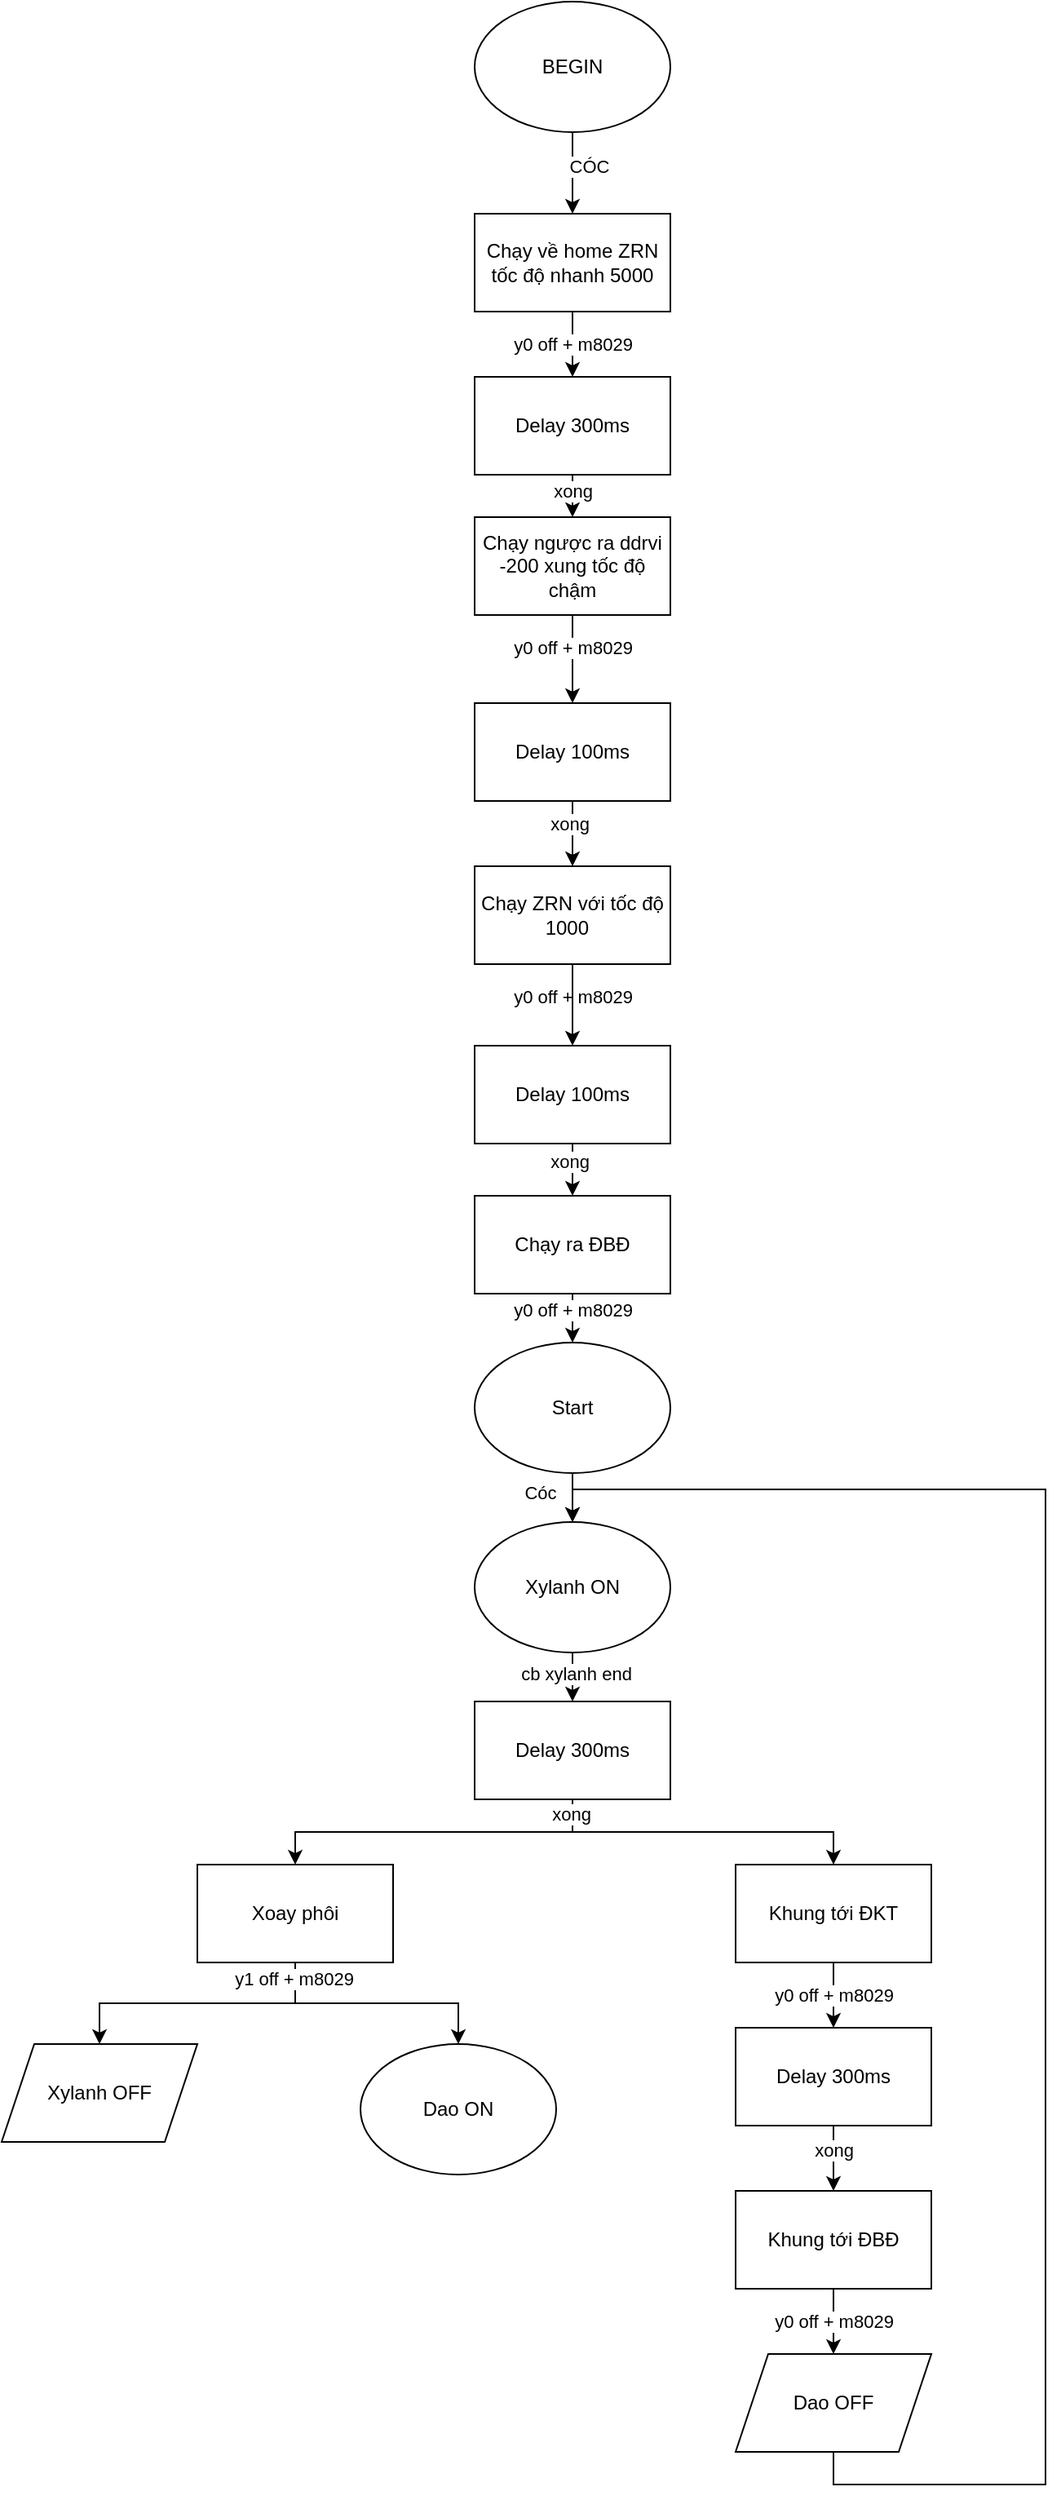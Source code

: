 <mxfile version="22.1.17" type="github">
  <diagram name="Trang-1" id="l8FViiu8K-7eQ-mZq5Jh">
    <mxGraphModel dx="2100" dy="1044" grid="1" gridSize="10" guides="1" tooltips="1" connect="1" arrows="1" fold="1" page="1" pageScale="1" pageWidth="827" pageHeight="1169" math="0" shadow="0">
      <root>
        <mxCell id="0" />
        <mxCell id="1" parent="0" />
        <mxCell id="Z-SygsTQ235CpJZ-xcj7-3" style="edgeStyle=orthogonalEdgeStyle;rounded=0;orthogonalLoop=1;jettySize=auto;html=1;exitX=0.5;exitY=1;exitDx=0;exitDy=0;entryX=0.5;entryY=0;entryDx=0;entryDy=0;" edge="1" parent="1" source="Z-SygsTQ235CpJZ-xcj7-5" target="Z-SygsTQ235CpJZ-xcj7-7">
          <mxGeometry relative="1" as="geometry" />
        </mxCell>
        <mxCell id="Z-SygsTQ235CpJZ-xcj7-4" value="CÓC" style="edgeLabel;html=1;align=center;verticalAlign=middle;resizable=0;points=[];" connectable="0" vertex="1" parent="Z-SygsTQ235CpJZ-xcj7-3">
          <mxGeometry x="-0.303" y="1" relative="1" as="geometry">
            <mxPoint x="9" y="3" as="offset" />
          </mxGeometry>
        </mxCell>
        <mxCell id="Z-SygsTQ235CpJZ-xcj7-5" value="BEGIN" style="ellipse;whiteSpace=wrap;html=1;" vertex="1" parent="1">
          <mxGeometry x="320" y="40" width="120" height="80" as="geometry" />
        </mxCell>
        <mxCell id="Z-SygsTQ235CpJZ-xcj7-6" style="edgeStyle=orthogonalEdgeStyle;rounded=0;orthogonalLoop=1;jettySize=auto;html=1;exitX=0.5;exitY=1;exitDx=0;exitDy=0;entryX=0.5;entryY=0;entryDx=0;entryDy=0;" edge="1" parent="1" source="Z-SygsTQ235CpJZ-xcj7-7" target="Z-SygsTQ235CpJZ-xcj7-47">
          <mxGeometry relative="1" as="geometry" />
        </mxCell>
        <mxCell id="Z-SygsTQ235CpJZ-xcj7-7" value="Chạy về home ZRN&lt;br&gt;tốc độ nhanh 5000" style="rounded=0;whiteSpace=wrap;html=1;" vertex="1" parent="1">
          <mxGeometry x="320" y="170" width="120" height="60" as="geometry" />
        </mxCell>
        <mxCell id="Z-SygsTQ235CpJZ-xcj7-8" style="edgeStyle=orthogonalEdgeStyle;rounded=0;orthogonalLoop=1;jettySize=auto;html=1;exitX=0.5;exitY=1;exitDx=0;exitDy=0;entryX=0.5;entryY=0;entryDx=0;entryDy=0;" edge="1" parent="1" source="Z-SygsTQ235CpJZ-xcj7-9" target="Z-SygsTQ235CpJZ-xcj7-51">
          <mxGeometry relative="1" as="geometry" />
        </mxCell>
        <mxCell id="Z-SygsTQ235CpJZ-xcj7-9" value="Chạy ngược ra ddrvi -200 xung tốc độ chậm" style="rounded=0;whiteSpace=wrap;html=1;" vertex="1" parent="1">
          <mxGeometry x="320" y="356" width="120" height="60" as="geometry" />
        </mxCell>
        <mxCell id="Z-SygsTQ235CpJZ-xcj7-10" style="edgeStyle=orthogonalEdgeStyle;rounded=0;orthogonalLoop=1;jettySize=auto;html=1;exitX=0.5;exitY=1;exitDx=0;exitDy=0;entryX=0.5;entryY=0;entryDx=0;entryDy=0;" edge="1" parent="1" source="Z-SygsTQ235CpJZ-xcj7-53" target="Z-SygsTQ235CpJZ-xcj7-14">
          <mxGeometry relative="1" as="geometry" />
        </mxCell>
        <mxCell id="Z-SygsTQ235CpJZ-xcj7-11" value="xong" style="edgeLabel;html=1;align=center;verticalAlign=middle;resizable=0;points=[];" connectable="0" vertex="1" parent="Z-SygsTQ235CpJZ-xcj7-10">
          <mxGeometry x="-0.25" y="-2" relative="1" as="geometry">
            <mxPoint y="-1" as="offset" />
          </mxGeometry>
        </mxCell>
        <mxCell id="Z-SygsTQ235CpJZ-xcj7-12" value="Chạy ZRN với tốc độ 1000&amp;nbsp;&amp;nbsp;" style="rounded=0;whiteSpace=wrap;html=1;" vertex="1" parent="1">
          <mxGeometry x="320" y="570" width="120" height="60" as="geometry" />
        </mxCell>
        <mxCell id="Z-SygsTQ235CpJZ-xcj7-13" style="edgeStyle=orthogonalEdgeStyle;rounded=0;orthogonalLoop=1;jettySize=auto;html=1;exitX=0.5;exitY=1;exitDx=0;exitDy=0;entryX=0.5;entryY=0;entryDx=0;entryDy=0;" edge="1" parent="1" source="Z-SygsTQ235CpJZ-xcj7-14" target="Z-SygsTQ235CpJZ-xcj7-17">
          <mxGeometry relative="1" as="geometry" />
        </mxCell>
        <mxCell id="Z-SygsTQ235CpJZ-xcj7-14" value="Chạy ra ĐBĐ" style="rounded=0;whiteSpace=wrap;html=1;" vertex="1" parent="1">
          <mxGeometry x="320" y="772" width="120" height="60" as="geometry" />
        </mxCell>
        <mxCell id="Z-SygsTQ235CpJZ-xcj7-15" style="edgeStyle=orthogonalEdgeStyle;rounded=0;orthogonalLoop=1;jettySize=auto;html=1;exitX=0.5;exitY=1;exitDx=0;exitDy=0;entryX=0.5;entryY=0;entryDx=0;entryDy=0;" edge="1" parent="1" source="Z-SygsTQ235CpJZ-xcj7-17" target="Z-SygsTQ235CpJZ-xcj7-20">
          <mxGeometry relative="1" as="geometry" />
        </mxCell>
        <mxCell id="Z-SygsTQ235CpJZ-xcj7-16" value="Cóc" style="edgeLabel;html=1;align=center;verticalAlign=middle;resizable=0;points=[];" connectable="0" vertex="1" parent="Z-SygsTQ235CpJZ-xcj7-15">
          <mxGeometry x="-0.197" y="-2" relative="1" as="geometry">
            <mxPoint x="-18" as="offset" />
          </mxGeometry>
        </mxCell>
        <mxCell id="Z-SygsTQ235CpJZ-xcj7-17" value="Start" style="ellipse;whiteSpace=wrap;html=1;" vertex="1" parent="1">
          <mxGeometry x="320" y="862" width="120" height="80" as="geometry" />
        </mxCell>
        <mxCell id="Z-SygsTQ235CpJZ-xcj7-18" style="edgeStyle=orthogonalEdgeStyle;rounded=0;orthogonalLoop=1;jettySize=auto;html=1;exitX=0.5;exitY=1;exitDx=0;exitDy=0;entryX=0.5;entryY=0;entryDx=0;entryDy=0;" edge="1" parent="1" source="Z-SygsTQ235CpJZ-xcj7-20" target="Z-SygsTQ235CpJZ-xcj7-24">
          <mxGeometry relative="1" as="geometry" />
        </mxCell>
        <mxCell id="Z-SygsTQ235CpJZ-xcj7-19" value="cb xylanh end" style="edgeLabel;html=1;align=center;verticalAlign=middle;resizable=0;points=[];" connectable="0" vertex="1" parent="Z-SygsTQ235CpJZ-xcj7-18">
          <mxGeometry x="-0.168" y="2" relative="1" as="geometry">
            <mxPoint as="offset" />
          </mxGeometry>
        </mxCell>
        <mxCell id="Z-SygsTQ235CpJZ-xcj7-20" value="Xylanh ON" style="ellipse;whiteSpace=wrap;html=1;" vertex="1" parent="1">
          <mxGeometry x="320" y="972" width="120" height="80" as="geometry" />
        </mxCell>
        <mxCell id="Z-SygsTQ235CpJZ-xcj7-21" style="edgeStyle=orthogonalEdgeStyle;rounded=0;orthogonalLoop=1;jettySize=auto;html=1;exitX=0.5;exitY=1;exitDx=0;exitDy=0;entryX=0.5;entryY=0;entryDx=0;entryDy=0;" edge="1" parent="1" source="Z-SygsTQ235CpJZ-xcj7-24" target="Z-SygsTQ235CpJZ-xcj7-29">
          <mxGeometry relative="1" as="geometry" />
        </mxCell>
        <mxCell id="Z-SygsTQ235CpJZ-xcj7-22" style="edgeStyle=orthogonalEdgeStyle;rounded=0;orthogonalLoop=1;jettySize=auto;html=1;exitX=0.5;exitY=1;exitDx=0;exitDy=0;entryX=0.5;entryY=0;entryDx=0;entryDy=0;" edge="1" parent="1" source="Z-SygsTQ235CpJZ-xcj7-24" target="Z-SygsTQ235CpJZ-xcj7-31">
          <mxGeometry relative="1" as="geometry" />
        </mxCell>
        <mxCell id="Z-SygsTQ235CpJZ-xcj7-23" value="xong" style="edgeLabel;html=1;align=center;verticalAlign=middle;resizable=0;points=[];" connectable="0" vertex="1" parent="Z-SygsTQ235CpJZ-xcj7-22">
          <mxGeometry x="-0.911" y="-1" relative="1" as="geometry">
            <mxPoint as="offset" />
          </mxGeometry>
        </mxCell>
        <mxCell id="Z-SygsTQ235CpJZ-xcj7-24" value="Delay 300ms" style="rounded=0;whiteSpace=wrap;html=1;" vertex="1" parent="1">
          <mxGeometry x="320" y="1082" width="120" height="60" as="geometry" />
        </mxCell>
        <mxCell id="Z-SygsTQ235CpJZ-xcj7-25" value="y0 off + m8029" style="edgeLabel;html=1;align=center;verticalAlign=middle;resizable=0;points=[];" connectable="0" vertex="1" parent="1">
          <mxGeometry x="380" y="436.001" as="geometry" />
        </mxCell>
        <mxCell id="Z-SygsTQ235CpJZ-xcj7-26" value="y0 off + m8029" style="edgeLabel;html=1;align=center;verticalAlign=middle;resizable=0;points=[];" connectable="0" vertex="1" parent="1">
          <mxGeometry x="380" y="650.001" as="geometry" />
        </mxCell>
        <mxCell id="Z-SygsTQ235CpJZ-xcj7-27" value="y0 off + m8029" style="edgeLabel;html=1;align=center;verticalAlign=middle;resizable=0;points=[];" connectable="0" vertex="1" parent="1">
          <mxGeometry x="380" y="842.001" as="geometry" />
        </mxCell>
        <mxCell id="Z-SygsTQ235CpJZ-xcj7-28" style="edgeStyle=orthogonalEdgeStyle;rounded=0;orthogonalLoop=1;jettySize=auto;html=1;exitX=0.5;exitY=1;exitDx=0;exitDy=0;entryX=0.5;entryY=0;entryDx=0;entryDy=0;" edge="1" parent="1" source="Z-SygsTQ235CpJZ-xcj7-29" target="Z-SygsTQ235CpJZ-xcj7-42">
          <mxGeometry relative="1" as="geometry" />
        </mxCell>
        <mxCell id="Z-SygsTQ235CpJZ-xcj7-29" value="Xoay phôi" style="rounded=0;whiteSpace=wrap;html=1;" vertex="1" parent="1">
          <mxGeometry x="150" y="1182" width="120" height="60" as="geometry" />
        </mxCell>
        <mxCell id="Z-SygsTQ235CpJZ-xcj7-30" style="edgeStyle=orthogonalEdgeStyle;rounded=0;orthogonalLoop=1;jettySize=auto;html=1;exitX=0.5;exitY=1;exitDx=0;exitDy=0;entryX=0.5;entryY=0;entryDx=0;entryDy=0;" edge="1" parent="1" source="Z-SygsTQ235CpJZ-xcj7-31" target="Z-SygsTQ235CpJZ-xcj7-36">
          <mxGeometry relative="1" as="geometry" />
        </mxCell>
        <mxCell id="Z-SygsTQ235CpJZ-xcj7-31" value="Khung tới ĐKT" style="rounded=0;whiteSpace=wrap;html=1;" vertex="1" parent="1">
          <mxGeometry x="480" y="1182" width="120" height="60" as="geometry" />
        </mxCell>
        <mxCell id="Z-SygsTQ235CpJZ-xcj7-32" style="edgeStyle=orthogonalEdgeStyle;rounded=0;orthogonalLoop=1;jettySize=auto;html=1;exitX=0.5;exitY=1;exitDx=0;exitDy=0;entryX=0.5;entryY=0;entryDx=0;entryDy=0;" edge="1" parent="1" source="Z-SygsTQ235CpJZ-xcj7-29" target="Z-SygsTQ235CpJZ-xcj7-43">
          <mxGeometry relative="1" as="geometry">
            <mxPoint x="88.96" y="1284.04" as="targetPoint" />
          </mxGeometry>
        </mxCell>
        <mxCell id="Z-SygsTQ235CpJZ-xcj7-33" value="y1 off + m8029" style="edgeLabel;html=1;align=center;verticalAlign=middle;resizable=0;points=[];" connectable="0" vertex="1" parent="Z-SygsTQ235CpJZ-xcj7-32">
          <mxGeometry x="-0.891" y="-1" relative="1" as="geometry">
            <mxPoint as="offset" />
          </mxGeometry>
        </mxCell>
        <mxCell id="Z-SygsTQ235CpJZ-xcj7-34" style="edgeStyle=orthogonalEdgeStyle;rounded=0;orthogonalLoop=1;jettySize=auto;html=1;exitX=0.5;exitY=1;exitDx=0;exitDy=0;entryX=0.5;entryY=0;entryDx=0;entryDy=0;" edge="1" parent="1" source="Z-SygsTQ235CpJZ-xcj7-36" target="Z-SygsTQ235CpJZ-xcj7-39">
          <mxGeometry relative="1" as="geometry" />
        </mxCell>
        <mxCell id="Z-SygsTQ235CpJZ-xcj7-35" value="xong" style="edgeLabel;html=1;align=center;verticalAlign=middle;resizable=0;points=[];" connectable="0" vertex="1" parent="Z-SygsTQ235CpJZ-xcj7-34">
          <mxGeometry x="-0.259" relative="1" as="geometry">
            <mxPoint as="offset" />
          </mxGeometry>
        </mxCell>
        <mxCell id="Z-SygsTQ235CpJZ-xcj7-36" value="Delay 300ms" style="rounded=0;whiteSpace=wrap;html=1;" vertex="1" parent="1">
          <mxGeometry x="480" y="1282" width="120" height="60" as="geometry" />
        </mxCell>
        <mxCell id="Z-SygsTQ235CpJZ-xcj7-37" value="y0 off + m8029" style="edgeLabel;html=1;align=center;verticalAlign=middle;resizable=0;points=[];" connectable="0" vertex="1" parent="1">
          <mxGeometry x="540" y="1262.001" as="geometry" />
        </mxCell>
        <mxCell id="Z-SygsTQ235CpJZ-xcj7-38" style="edgeStyle=orthogonalEdgeStyle;rounded=0;orthogonalLoop=1;jettySize=auto;html=1;exitX=0.5;exitY=1;exitDx=0;exitDy=0;entryX=0.5;entryY=0;entryDx=0;entryDy=0;" edge="1" parent="1" source="Z-SygsTQ235CpJZ-xcj7-39" target="Z-SygsTQ235CpJZ-xcj7-44">
          <mxGeometry relative="1" as="geometry" />
        </mxCell>
        <mxCell id="Z-SygsTQ235CpJZ-xcj7-39" value="Khung tới ĐBĐ" style="rounded=0;whiteSpace=wrap;html=1;" vertex="1" parent="1">
          <mxGeometry x="480" y="1382" width="120" height="60" as="geometry" />
        </mxCell>
        <mxCell id="Z-SygsTQ235CpJZ-xcj7-40" style="edgeStyle=orthogonalEdgeStyle;rounded=0;orthogonalLoop=1;jettySize=auto;html=1;exitX=0.5;exitY=1;exitDx=0;exitDy=0;entryX=0.5;entryY=0;entryDx=0;entryDy=0;" edge="1" parent="1" target="Z-SygsTQ235CpJZ-xcj7-20">
          <mxGeometry relative="1" as="geometry">
            <mxPoint x="540" y="1542" as="sourcePoint" />
            <Array as="points">
              <mxPoint x="540" y="1562" />
              <mxPoint x="670" y="1562" />
              <mxPoint x="670" y="952" />
              <mxPoint x="380" y="952" />
            </Array>
          </mxGeometry>
        </mxCell>
        <mxCell id="Z-SygsTQ235CpJZ-xcj7-41" value="y0 off + m8029" style="edgeLabel;html=1;align=center;verticalAlign=middle;resizable=0;points=[];" connectable="0" vertex="1" parent="1">
          <mxGeometry x="540" y="1462.001" as="geometry" />
        </mxCell>
        <mxCell id="Z-SygsTQ235CpJZ-xcj7-42" value="Dao ON" style="ellipse;whiteSpace=wrap;html=1;" vertex="1" parent="1">
          <mxGeometry x="250" y="1292" width="120" height="80" as="geometry" />
        </mxCell>
        <mxCell id="Z-SygsTQ235CpJZ-xcj7-43" value="Xylanh OFF" style="shape=parallelogram;perimeter=parallelogramPerimeter;whiteSpace=wrap;html=1;fixedSize=1;" vertex="1" parent="1">
          <mxGeometry x="30" y="1292" width="120" height="60" as="geometry" />
        </mxCell>
        <mxCell id="Z-SygsTQ235CpJZ-xcj7-44" value="Dao OFF" style="shape=parallelogram;perimeter=parallelogramPerimeter;whiteSpace=wrap;html=1;fixedSize=1;" vertex="1" parent="1">
          <mxGeometry x="480" y="1482" width="120" height="60" as="geometry" />
        </mxCell>
        <mxCell id="Z-SygsTQ235CpJZ-xcj7-45" style="edgeStyle=orthogonalEdgeStyle;rounded=0;orthogonalLoop=1;jettySize=auto;html=1;exitX=0.5;exitY=1;exitDx=0;exitDy=0;entryX=0.5;entryY=0;entryDx=0;entryDy=0;" edge="1" parent="1" source="Z-SygsTQ235CpJZ-xcj7-47" target="Z-SygsTQ235CpJZ-xcj7-9">
          <mxGeometry relative="1" as="geometry" />
        </mxCell>
        <mxCell id="Z-SygsTQ235CpJZ-xcj7-46" value="xong" style="edgeLabel;html=1;align=center;verticalAlign=middle;resizable=0;points=[];" connectable="0" vertex="1" parent="Z-SygsTQ235CpJZ-xcj7-45">
          <mxGeometry x="-0.246" relative="1" as="geometry">
            <mxPoint as="offset" />
          </mxGeometry>
        </mxCell>
        <mxCell id="Z-SygsTQ235CpJZ-xcj7-47" value="Delay 300ms" style="rounded=0;whiteSpace=wrap;html=1;" vertex="1" parent="1">
          <mxGeometry x="320" y="270" width="120" height="60" as="geometry" />
        </mxCell>
        <mxCell id="Z-SygsTQ235CpJZ-xcj7-48" value="y0 off + m8029" style="edgeLabel;html=1;align=center;verticalAlign=middle;resizable=0;points=[];" connectable="0" vertex="1" parent="1">
          <mxGeometry x="380" y="250.001" as="geometry" />
        </mxCell>
        <mxCell id="Z-SygsTQ235CpJZ-xcj7-49" style="edgeStyle=orthogonalEdgeStyle;rounded=0;orthogonalLoop=1;jettySize=auto;html=1;exitX=0.5;exitY=1;exitDx=0;exitDy=0;entryX=0.5;entryY=0;entryDx=0;entryDy=0;" edge="1" parent="1" source="Z-SygsTQ235CpJZ-xcj7-51" target="Z-SygsTQ235CpJZ-xcj7-12">
          <mxGeometry relative="1" as="geometry" />
        </mxCell>
        <mxCell id="Z-SygsTQ235CpJZ-xcj7-50" value="xong" style="edgeLabel;html=1;align=center;verticalAlign=middle;resizable=0;points=[];" connectable="0" vertex="1" parent="Z-SygsTQ235CpJZ-xcj7-49">
          <mxGeometry x="-0.288" y="-2" relative="1" as="geometry">
            <mxPoint as="offset" />
          </mxGeometry>
        </mxCell>
        <mxCell id="Z-SygsTQ235CpJZ-xcj7-51" value="Delay 100ms" style="rounded=0;whiteSpace=wrap;html=1;" vertex="1" parent="1">
          <mxGeometry x="320" y="470" width="120" height="60" as="geometry" />
        </mxCell>
        <mxCell id="Z-SygsTQ235CpJZ-xcj7-52" value="" style="edgeStyle=orthogonalEdgeStyle;rounded=0;orthogonalLoop=1;jettySize=auto;html=1;exitX=0.5;exitY=1;exitDx=0;exitDy=0;entryX=0.5;entryY=0;entryDx=0;entryDy=0;" edge="1" parent="1" source="Z-SygsTQ235CpJZ-xcj7-12" target="Z-SygsTQ235CpJZ-xcj7-53">
          <mxGeometry relative="1" as="geometry">
            <mxPoint x="380" y="630" as="sourcePoint" />
            <mxPoint x="380" y="772" as="targetPoint" />
          </mxGeometry>
        </mxCell>
        <mxCell id="Z-SygsTQ235CpJZ-xcj7-53" value="Delay 100ms" style="rounded=0;whiteSpace=wrap;html=1;" vertex="1" parent="1">
          <mxGeometry x="320" y="680" width="120" height="60" as="geometry" />
        </mxCell>
      </root>
    </mxGraphModel>
  </diagram>
</mxfile>
